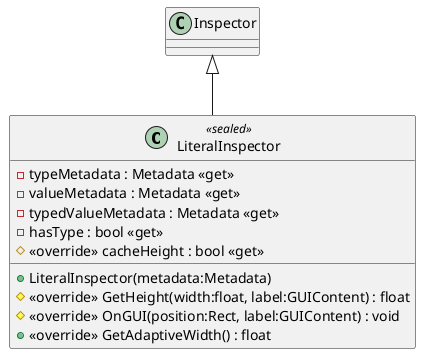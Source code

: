 @startuml
class LiteralInspector <<sealed>> {
    + LiteralInspector(metadata:Metadata)
    - typeMetadata : Metadata <<get>>
    - valueMetadata : Metadata <<get>>
    - typedValueMetadata : Metadata <<get>>
    - hasType : bool <<get>>
    # <<override>> GetHeight(width:float, label:GUIContent) : float
    # <<override>> cacheHeight : bool <<get>>
    # <<override>> OnGUI(position:Rect, label:GUIContent) : void
    + <<override>> GetAdaptiveWidth() : float
}
Inspector <|-- LiteralInspector
@enduml

